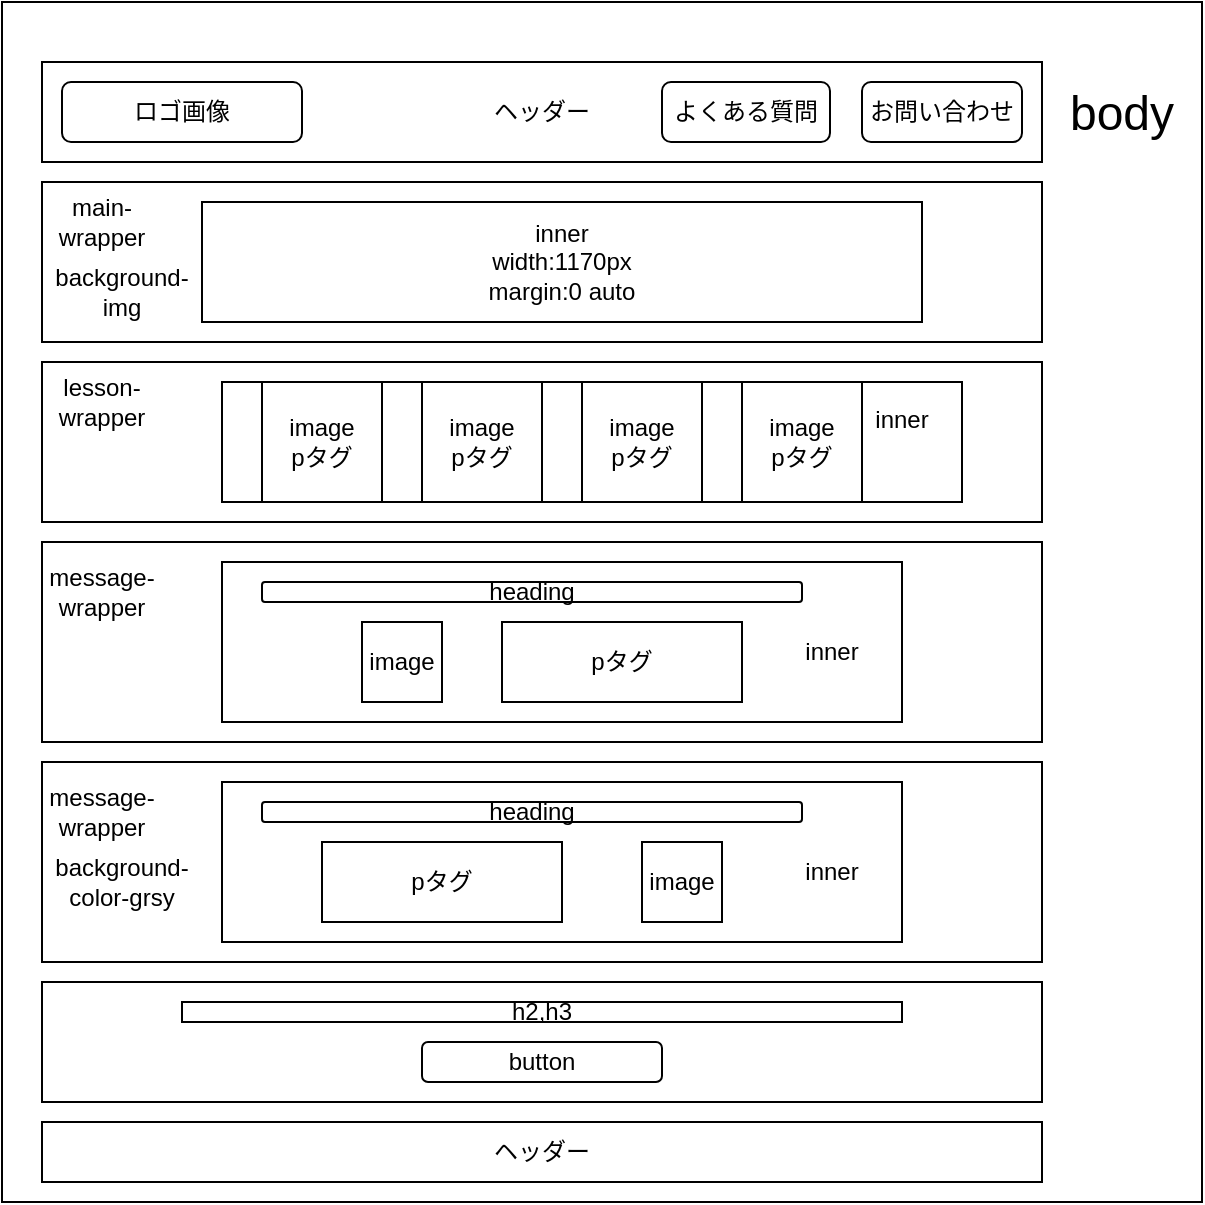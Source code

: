 <mxfile version="13.10.0" type="embed">
    <diagram id="Cu-odSuUKxvy8ASXNCVs" name="ページ1">
        <mxGraphModel dx="698" dy="405" grid="1" gridSize="10" guides="1" tooltips="1" connect="1" arrows="1" fold="1" page="1" pageScale="1" pageWidth="827" pageHeight="1169" math="0" shadow="0">
            <root>
                <mxCell id="0"/>
                <mxCell id="1" parent="0"/>
                <mxCell id="2" value="" style="whiteSpace=wrap;html=1;aspect=fixed;" vertex="1" parent="1">
                    <mxGeometry x="30" y="20" width="600" height="600" as="geometry"/>
                </mxCell>
                <mxCell id="15" value="ヘッダー" style="rounded=0;whiteSpace=wrap;html=1;" vertex="1" parent="1">
                    <mxGeometry x="50" y="50" width="500" height="50" as="geometry"/>
                </mxCell>
                <mxCell id="3" value="ロゴ画像" style="rounded=1;whiteSpace=wrap;html=1;" vertex="1" parent="1">
                    <mxGeometry x="60" y="60" width="120" height="30" as="geometry"/>
                </mxCell>
                <mxCell id="6" value="よくある質問" style="rounded=1;whiteSpace=wrap;html=1;" vertex="1" parent="1">
                    <mxGeometry x="360" y="60" width="84" height="30" as="geometry"/>
                </mxCell>
                <mxCell id="8" value="お問い合わせ" style="rounded=1;whiteSpace=wrap;html=1;" vertex="1" parent="1">
                    <mxGeometry x="460" y="60" width="80" height="30" as="geometry"/>
                </mxCell>
                <mxCell id="16" value="" style="rounded=0;whiteSpace=wrap;html=1;" vertex="1" parent="1">
                    <mxGeometry x="50" y="110" width="500" height="80" as="geometry"/>
                </mxCell>
                <mxCell id="18" value="inner&lt;br&gt;width:1170px&lt;br&gt;margin:0 auto" style="rounded=0;whiteSpace=wrap;html=1;" vertex="1" parent="1">
                    <mxGeometry x="130" y="120" width="360" height="60" as="geometry"/>
                </mxCell>
                <mxCell id="19" value="main-wrapper" style="text;html=1;strokeColor=none;fillColor=none;align=center;verticalAlign=middle;whiteSpace=wrap;rounded=0;" vertex="1" parent="1">
                    <mxGeometry x="60" y="120" width="40" height="20" as="geometry"/>
                </mxCell>
                <mxCell id="20" value="background-img&lt;br&gt;" style="text;html=1;strokeColor=none;fillColor=none;align=center;verticalAlign=middle;whiteSpace=wrap;rounded=0;" vertex="1" parent="1">
                    <mxGeometry x="70" y="150" width="40" height="30" as="geometry"/>
                </mxCell>
                <mxCell id="23" value="" style="rounded=0;whiteSpace=wrap;html=1;" vertex="1" parent="1">
                    <mxGeometry x="50" y="200" width="500" height="80" as="geometry"/>
                </mxCell>
                <mxCell id="37" value="" style="rounded=0;whiteSpace=wrap;html=1;" vertex="1" parent="1">
                    <mxGeometry x="140" y="210" width="370" height="60" as="geometry"/>
                </mxCell>
                <mxCell id="24" value="image&lt;br&gt;pタグ" style="whiteSpace=wrap;html=1;aspect=fixed;" vertex="1" parent="1">
                    <mxGeometry x="160" y="210" width="60" height="60" as="geometry"/>
                </mxCell>
                <mxCell id="33" value="image&lt;br&gt;pタグ" style="whiteSpace=wrap;html=1;aspect=fixed;" vertex="1" parent="1">
                    <mxGeometry x="240" y="210" width="60" height="60" as="geometry"/>
                </mxCell>
                <mxCell id="34" value="image&lt;br&gt;pタグ" style="whiteSpace=wrap;html=1;aspect=fixed;" vertex="1" parent="1">
                    <mxGeometry x="320" y="210" width="60" height="60" as="geometry"/>
                </mxCell>
                <mxCell id="35" value="image&lt;br&gt;pタグ" style="whiteSpace=wrap;html=1;aspect=fixed;" vertex="1" parent="1">
                    <mxGeometry x="400" y="210" width="60" height="60" as="geometry"/>
                </mxCell>
                <mxCell id="39" value="lesson-wrapper" style="text;html=1;strokeColor=none;fillColor=none;align=center;verticalAlign=middle;whiteSpace=wrap;rounded=0;" vertex="1" parent="1">
                    <mxGeometry x="60" y="210" width="40" height="20" as="geometry"/>
                </mxCell>
                <mxCell id="41" value="inner" style="text;html=1;strokeColor=none;fillColor=none;align=center;verticalAlign=middle;whiteSpace=wrap;rounded=0;" vertex="1" parent="1">
                    <mxGeometry x="460" y="219" width="40" height="20" as="geometry"/>
                </mxCell>
                <mxCell id="55" value="" style="rounded=0;whiteSpace=wrap;html=1;" vertex="1" parent="1">
                    <mxGeometry x="50" y="290" width="500" height="100" as="geometry"/>
                </mxCell>
                <mxCell id="60" value="" style="rounded=0;whiteSpace=wrap;html=1;" vertex="1" parent="1">
                    <mxGeometry x="140" y="300" width="340" height="80" as="geometry"/>
                </mxCell>
                <mxCell id="58" value="image" style="whiteSpace=wrap;html=1;aspect=fixed;" vertex="1" parent="1">
                    <mxGeometry x="210" y="330" width="40" height="40" as="geometry"/>
                </mxCell>
                <mxCell id="59" value="pタグ" style="rounded=0;whiteSpace=wrap;html=1;" vertex="1" parent="1">
                    <mxGeometry x="280" y="330" width="120" height="40" as="geometry"/>
                </mxCell>
                <mxCell id="57" value="heading" style="rounded=1;whiteSpace=wrap;html=1;" vertex="1" parent="1">
                    <mxGeometry x="160" y="310" width="270" height="10" as="geometry"/>
                </mxCell>
                <mxCell id="61" value="message-wrapper&lt;br&gt;" style="text;html=1;strokeColor=none;fillColor=none;align=center;verticalAlign=middle;whiteSpace=wrap;rounded=0;" vertex="1" parent="1">
                    <mxGeometry x="60" y="305" width="40" height="20" as="geometry"/>
                </mxCell>
                <mxCell id="63" value="inner" style="text;html=1;strokeColor=none;fillColor=none;align=center;verticalAlign=middle;whiteSpace=wrap;rounded=0;" vertex="1" parent="1">
                    <mxGeometry x="420" y="330" width="50" height="30" as="geometry"/>
                </mxCell>
                <mxCell id="81" value="" style="rounded=0;whiteSpace=wrap;html=1;" vertex="1" parent="1">
                    <mxGeometry x="50" y="400" width="500" height="100" as="geometry"/>
                </mxCell>
                <mxCell id="82" value="background-color-grsy&lt;br&gt;" style="text;html=1;strokeColor=none;fillColor=none;align=center;verticalAlign=middle;whiteSpace=wrap;rounded=0;" vertex="1" parent="1">
                    <mxGeometry x="70" y="450" width="40" height="20" as="geometry"/>
                </mxCell>
                <mxCell id="83" value="message-wrapper&lt;br&gt;" style="text;html=1;strokeColor=none;fillColor=none;align=center;verticalAlign=middle;whiteSpace=wrap;rounded=0;" vertex="1" parent="1">
                    <mxGeometry x="60" y="415" width="40" height="20" as="geometry"/>
                </mxCell>
                <mxCell id="84" value="" style="rounded=0;whiteSpace=wrap;html=1;" vertex="1" parent="1">
                    <mxGeometry x="140" y="410" width="340" height="80" as="geometry"/>
                </mxCell>
                <mxCell id="85" value="image" style="whiteSpace=wrap;html=1;aspect=fixed;" vertex="1" parent="1">
                    <mxGeometry x="350" y="440" width="40" height="40" as="geometry"/>
                </mxCell>
                <mxCell id="86" value="heading" style="rounded=1;whiteSpace=wrap;html=1;" vertex="1" parent="1">
                    <mxGeometry x="160" y="420" width="270" height="10" as="geometry"/>
                </mxCell>
                <mxCell id="87" value="pタグ" style="rounded=0;whiteSpace=wrap;html=1;" vertex="1" parent="1">
                    <mxGeometry x="190" y="440" width="120" height="40" as="geometry"/>
                </mxCell>
                <mxCell id="88" value="inner" style="text;html=1;strokeColor=none;fillColor=none;align=center;verticalAlign=middle;whiteSpace=wrap;rounded=0;" vertex="1" parent="1">
                    <mxGeometry x="420" y="440" width="50" height="30" as="geometry"/>
                </mxCell>
                <mxCell id="90" value="" style="rounded=0;whiteSpace=wrap;html=1;" vertex="1" parent="1">
                    <mxGeometry x="50" y="510" width="500" height="60" as="geometry"/>
                </mxCell>
                <mxCell id="91" value="ヘッダー" style="rounded=0;whiteSpace=wrap;html=1;" vertex="1" parent="1">
                    <mxGeometry x="50" y="580" width="500" height="30" as="geometry"/>
                </mxCell>
                <mxCell id="92" value="h2,h3" style="rounded=0;whiteSpace=wrap;html=1;" vertex="1" parent="1">
                    <mxGeometry x="120" y="520" width="360" height="10" as="geometry"/>
                </mxCell>
                <mxCell id="94" value="&lt;font style=&quot;font-size: 24px&quot;&gt;body&lt;/font&gt;" style="text;html=1;strokeColor=none;fillColor=none;align=center;verticalAlign=middle;whiteSpace=wrap;rounded=0;" vertex="1" parent="1">
                    <mxGeometry x="560" y="50" width="60" height="51" as="geometry"/>
                </mxCell>
                <mxCell id="97" value="button" style="rounded=1;whiteSpace=wrap;html=1;" vertex="1" parent="1">
                    <mxGeometry x="240" y="540" width="120" height="20" as="geometry"/>
                </mxCell>
            </root>
        </mxGraphModel>
    </diagram>
</mxfile>